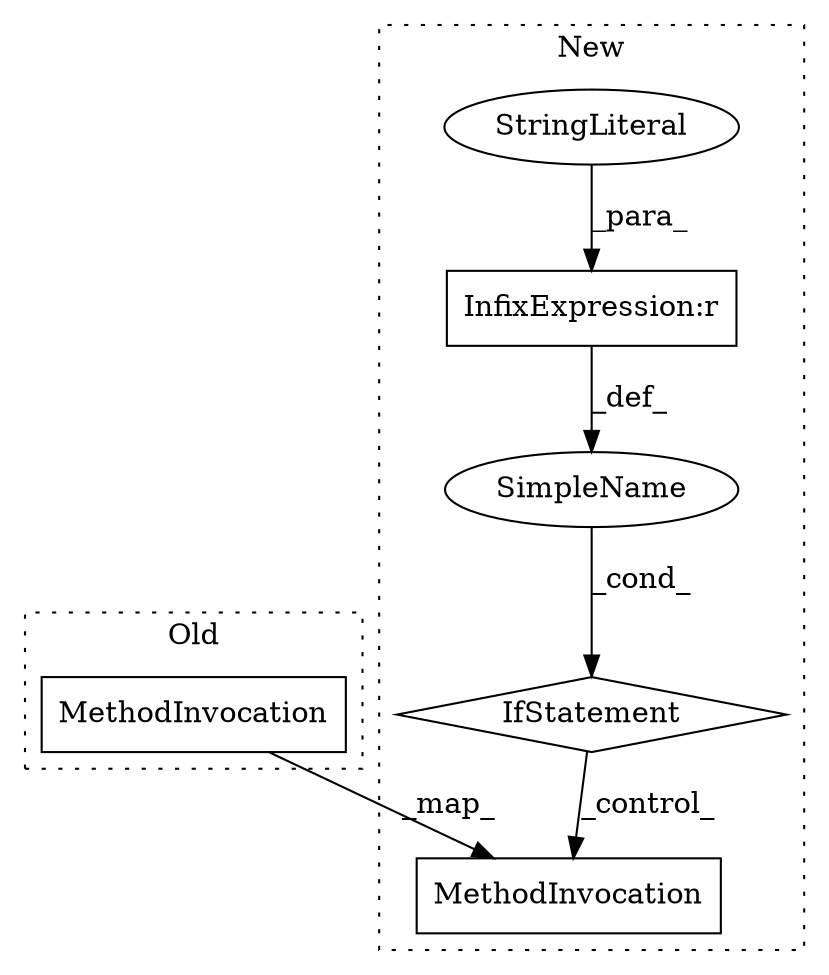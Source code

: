 digraph G {
subgraph cluster0 {
2 [label="MethodInvocation" a="32" s="5212" l="6" shape="box"];
label = "Old";
style="dotted";
}
subgraph cluster1 {
1 [label="IfStatement" a="25" s="5332,5358" l="4,2" shape="diamond"];
3 [label="MethodInvocation" a="32" s="5368" l="6" shape="box"];
4 [label="SimpleName" a="42" s="" l="" shape="ellipse"];
5 [label="StringLiteral" a="45" s="5348" l="10" shape="ellipse"];
6 [label="InfixExpression:r" a="27" s="5344" l="4" shape="box"];
label = "New";
style="dotted";
}
1 -> 3 [label="_control_"];
2 -> 3 [label="_map_"];
4 -> 1 [label="_cond_"];
5 -> 6 [label="_para_"];
6 -> 4 [label="_def_"];
}